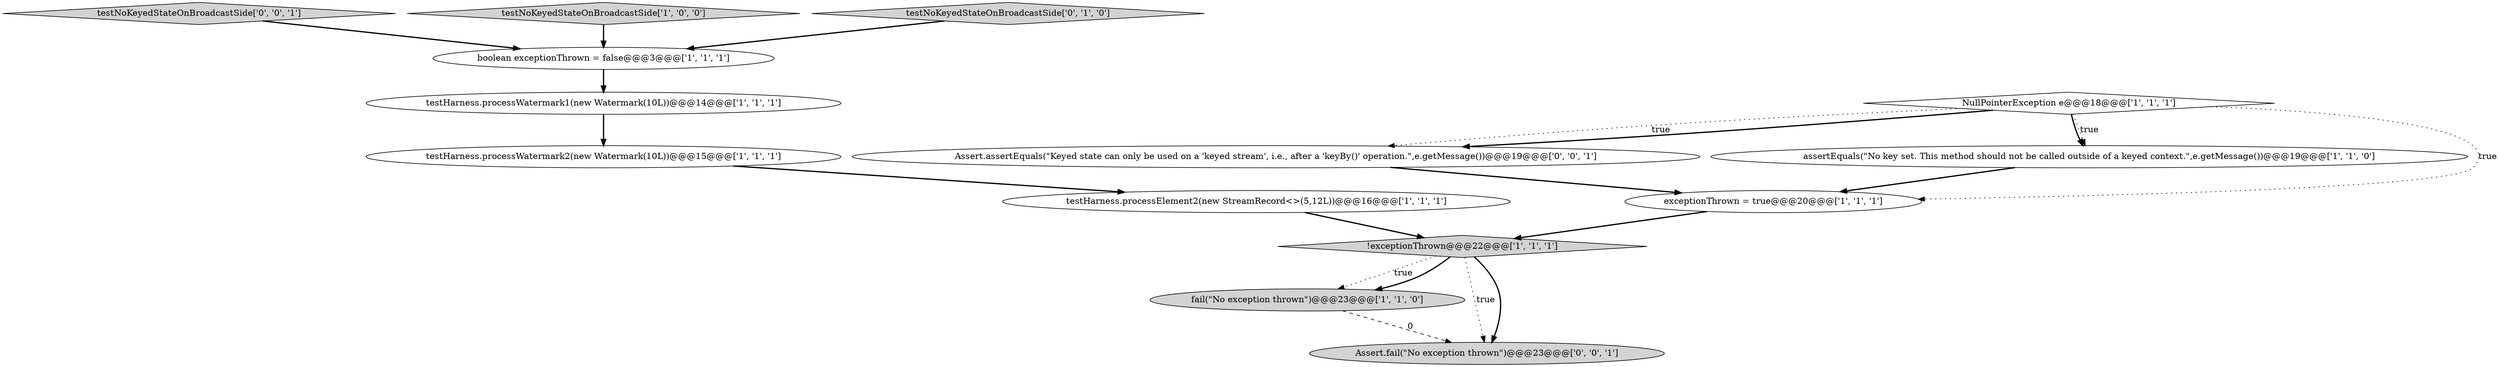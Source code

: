 digraph {
12 [style = filled, label = "testNoKeyedStateOnBroadcastSide['0', '0', '1']", fillcolor = lightgray, shape = diamond image = "AAA0AAABBB3BBB"];
3 [style = filled, label = "testHarness.processWatermark1(new Watermark(10L))@@@14@@@['1', '1', '1']", fillcolor = white, shape = ellipse image = "AAA0AAABBB1BBB"];
2 [style = filled, label = "fail(\"No exception thrown\")@@@23@@@['1', '1', '0']", fillcolor = lightgray, shape = ellipse image = "AAA0AAABBB1BBB"];
9 [style = filled, label = "testNoKeyedStateOnBroadcastSide['1', '0', '0']", fillcolor = lightgray, shape = diamond image = "AAA0AAABBB1BBB"];
11 [style = filled, label = "Assert.assertEquals(\"Keyed state can only be used on a 'keyed stream', i.e., after a 'keyBy()' operation.\",e.getMessage())@@@19@@@['0', '0', '1']", fillcolor = white, shape = ellipse image = "AAA0AAABBB3BBB"];
13 [style = filled, label = "Assert.fail(\"No exception thrown\")@@@23@@@['0', '0', '1']", fillcolor = lightgray, shape = ellipse image = "AAA0AAABBB3BBB"];
8 [style = filled, label = "assertEquals(\"No key set. This method should not be called outside of a keyed context.\",e.getMessage())@@@19@@@['1', '1', '0']", fillcolor = white, shape = ellipse image = "AAA0AAABBB1BBB"];
0 [style = filled, label = "exceptionThrown = true@@@20@@@['1', '1', '1']", fillcolor = white, shape = ellipse image = "AAA0AAABBB1BBB"];
7 [style = filled, label = "testHarness.processElement2(new StreamRecord<>(5,12L))@@@16@@@['1', '1', '1']", fillcolor = white, shape = ellipse image = "AAA0AAABBB1BBB"];
10 [style = filled, label = "testNoKeyedStateOnBroadcastSide['0', '1', '0']", fillcolor = lightgray, shape = diamond image = "AAA0AAABBB2BBB"];
6 [style = filled, label = "!exceptionThrown@@@22@@@['1', '1', '1']", fillcolor = lightgray, shape = diamond image = "AAA0AAABBB1BBB"];
1 [style = filled, label = "NullPointerException e@@@18@@@['1', '1', '1']", fillcolor = white, shape = diamond image = "AAA0AAABBB1BBB"];
5 [style = filled, label = "testHarness.processWatermark2(new Watermark(10L))@@@15@@@['1', '1', '1']", fillcolor = white, shape = ellipse image = "AAA0AAABBB1BBB"];
4 [style = filled, label = "boolean exceptionThrown = false@@@3@@@['1', '1', '1']", fillcolor = white, shape = ellipse image = "AAA0AAABBB1BBB"];
0->6 [style = bold, label=""];
12->4 [style = bold, label=""];
6->13 [style = dotted, label="true"];
1->8 [style = bold, label=""];
1->0 [style = dotted, label="true"];
7->6 [style = bold, label=""];
6->2 [style = dotted, label="true"];
6->13 [style = bold, label=""];
1->8 [style = dotted, label="true"];
10->4 [style = bold, label=""];
1->11 [style = dotted, label="true"];
3->5 [style = bold, label=""];
4->3 [style = bold, label=""];
9->4 [style = bold, label=""];
8->0 [style = bold, label=""];
5->7 [style = bold, label=""];
6->2 [style = bold, label=""];
2->13 [style = dashed, label="0"];
1->11 [style = bold, label=""];
11->0 [style = bold, label=""];
}
